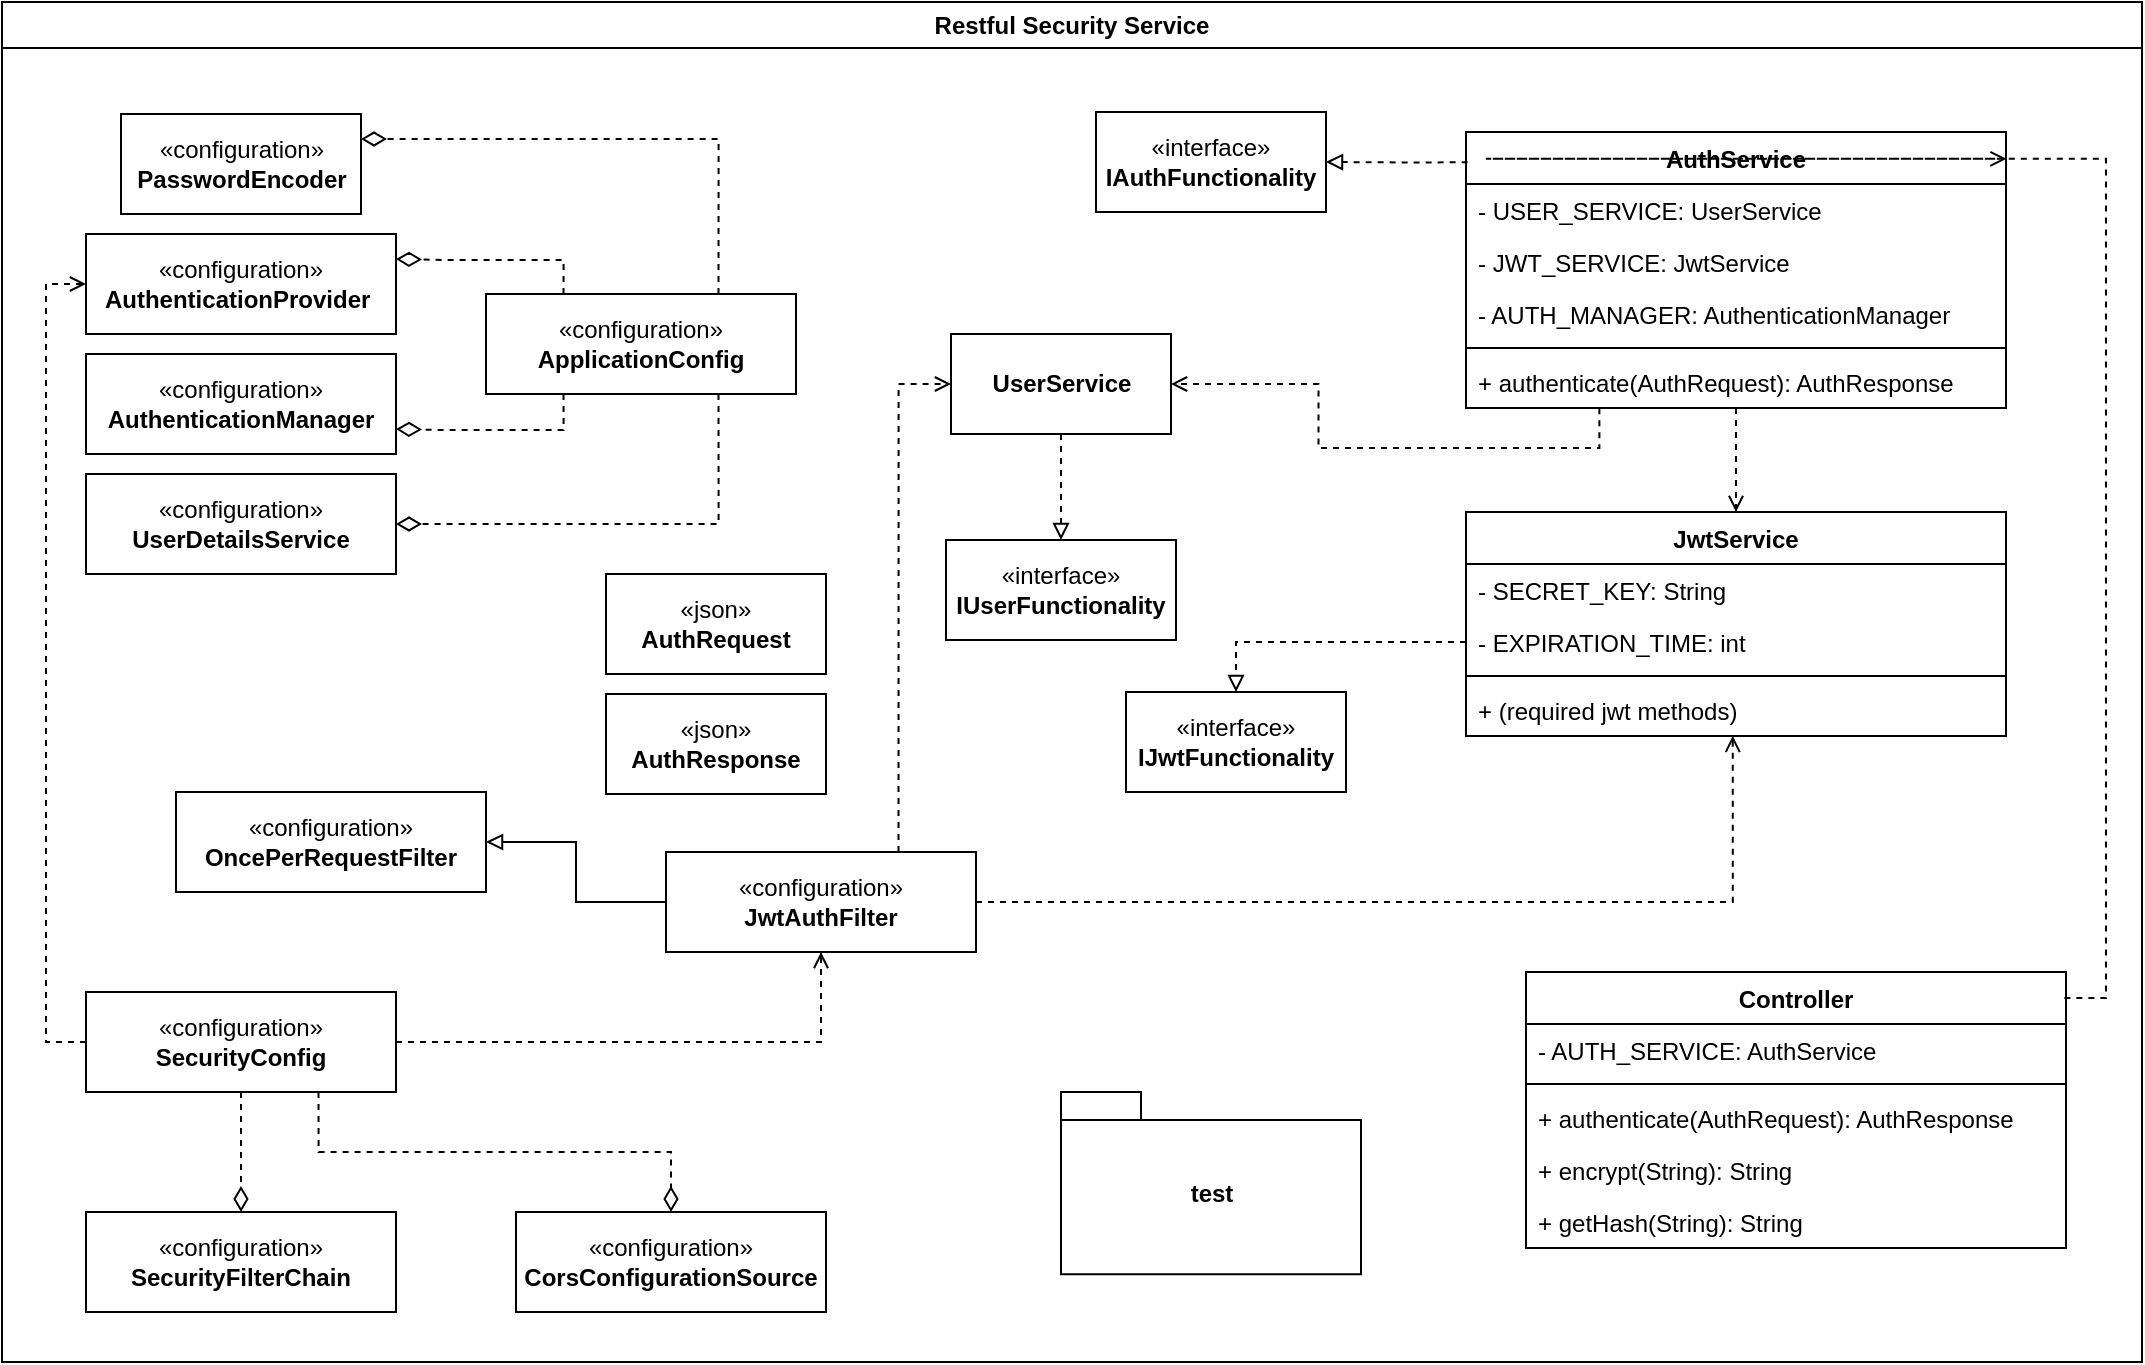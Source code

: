 <mxfile version="23.1.1" type="device">
  <diagram name="Page-1" id="jT2SBeqgrpjNxPlv2E6v">
    <mxGraphModel dx="1126" dy="785" grid="1" gridSize="10" guides="1" tooltips="1" connect="1" arrows="1" fold="1" page="1" pageScale="1" pageWidth="1100" pageHeight="850" math="0" shadow="0">
      <root>
        <mxCell id="0" />
        <mxCell id="1" parent="0" />
        <mxCell id="Uovh46UTTe6WOonXCwlF-132" value="Restful Security Service" style="swimlane;whiteSpace=wrap;html=1;startSize=23;" parent="1" vertex="1">
          <mxGeometry x="20" y="85" width="1070" height="680" as="geometry" />
        </mxCell>
        <mxCell id="wQ44f-bJAqMeGIP8EFis-25" value="test" style="shape=folder;fontStyle=1;spacingTop=10;tabWidth=40;tabHeight=14;tabPosition=left;html=1;whiteSpace=wrap;" parent="Uovh46UTTe6WOonXCwlF-132" vertex="1">
          <mxGeometry x="529.5" y="545.0" width="150" height="91.07" as="geometry" />
        </mxCell>
        <mxCell id="NYcZPSoy_YJI1oidksNC-1" value="«configuration»&lt;br&gt;&lt;b&gt;PasswordEncoder&lt;/b&gt;" style="html=1;whiteSpace=wrap;" vertex="1" parent="Uovh46UTTe6WOonXCwlF-132">
          <mxGeometry x="59.5" y="56" width="120" height="50" as="geometry" />
        </mxCell>
        <mxCell id="NYcZPSoy_YJI1oidksNC-2" value="«configuration»&lt;br&gt;&lt;b&gt;AuthenticationProvider&amp;nbsp;&lt;/b&gt;" style="html=1;whiteSpace=wrap;" vertex="1" parent="Uovh46UTTe6WOonXCwlF-132">
          <mxGeometry x="42" y="116" width="155" height="50" as="geometry" />
        </mxCell>
        <mxCell id="NYcZPSoy_YJI1oidksNC-3" value="«configuration»&lt;br&gt;&lt;b&gt;UserDetailsService&lt;/b&gt;" style="html=1;whiteSpace=wrap;" vertex="1" parent="Uovh46UTTe6WOonXCwlF-132">
          <mxGeometry x="42" y="236" width="155" height="50" as="geometry" />
        </mxCell>
        <mxCell id="NYcZPSoy_YJI1oidksNC-4" value="«configuration»&lt;br&gt;&lt;b&gt;AuthenticationManager&lt;/b&gt;" style="html=1;whiteSpace=wrap;" vertex="1" parent="Uovh46UTTe6WOonXCwlF-132">
          <mxGeometry x="42" y="176" width="155" height="50" as="geometry" />
        </mxCell>
        <mxCell id="NYcZPSoy_YJI1oidksNC-6" style="edgeStyle=orthogonalEdgeStyle;rounded=0;orthogonalLoop=1;jettySize=auto;html=1;entryX=1;entryY=0.25;entryDx=0;entryDy=0;exitX=0.75;exitY=0;exitDx=0;exitDy=0;endArrow=diamondThin;endFill=0;dashed=1;endSize=10;startSize=10;" edge="1" parent="Uovh46UTTe6WOonXCwlF-132" source="NYcZPSoy_YJI1oidksNC-5" target="NYcZPSoy_YJI1oidksNC-1">
          <mxGeometry relative="1" as="geometry" />
        </mxCell>
        <mxCell id="NYcZPSoy_YJI1oidksNC-7" style="edgeStyle=orthogonalEdgeStyle;rounded=0;orthogonalLoop=1;jettySize=auto;html=1;exitX=0.25;exitY=0;exitDx=0;exitDy=0;entryX=1;entryY=0.25;entryDx=0;entryDy=0;endArrow=diamondThin;endFill=0;dashed=1;endSize=10;startSize=10;" edge="1" parent="Uovh46UTTe6WOonXCwlF-132" source="NYcZPSoy_YJI1oidksNC-5" target="NYcZPSoy_YJI1oidksNC-2">
          <mxGeometry relative="1" as="geometry">
            <Array as="points">
              <mxPoint x="281" y="129" />
              <mxPoint x="220" y="129" />
            </Array>
          </mxGeometry>
        </mxCell>
        <mxCell id="NYcZPSoy_YJI1oidksNC-8" style="edgeStyle=orthogonalEdgeStyle;rounded=0;orthogonalLoop=1;jettySize=auto;html=1;exitX=0.25;exitY=1;exitDx=0;exitDy=0;entryX=1;entryY=0.75;entryDx=0;entryDy=0;endArrow=diamondThin;endFill=0;dashed=1;endSize=10;startSize=10;" edge="1" parent="Uovh46UTTe6WOonXCwlF-132" source="NYcZPSoy_YJI1oidksNC-5" target="NYcZPSoy_YJI1oidksNC-4">
          <mxGeometry relative="1" as="geometry">
            <Array as="points">
              <mxPoint x="281" y="214" />
              <mxPoint x="220" y="214" />
            </Array>
          </mxGeometry>
        </mxCell>
        <mxCell id="NYcZPSoy_YJI1oidksNC-9" style="edgeStyle=orthogonalEdgeStyle;rounded=0;orthogonalLoop=1;jettySize=auto;html=1;exitX=0.75;exitY=1;exitDx=0;exitDy=0;entryX=1;entryY=0.5;entryDx=0;entryDy=0;endArrow=diamondThin;endFill=0;dashed=1;endSize=10;startSize=10;" edge="1" parent="Uovh46UTTe6WOonXCwlF-132" source="NYcZPSoy_YJI1oidksNC-5" target="NYcZPSoy_YJI1oidksNC-3">
          <mxGeometry relative="1" as="geometry" />
        </mxCell>
        <mxCell id="NYcZPSoy_YJI1oidksNC-5" value="«configuration»&lt;br&gt;&lt;b&gt;ApplicationConfig&lt;/b&gt;" style="html=1;whiteSpace=wrap;" vertex="1" parent="Uovh46UTTe6WOonXCwlF-132">
          <mxGeometry x="242" y="146" width="155" height="50" as="geometry" />
        </mxCell>
        <mxCell id="NYcZPSoy_YJI1oidksNC-21" value="«json»&lt;br&gt;&lt;b&gt;AuthRequest&lt;/b&gt;" style="html=1;whiteSpace=wrap;" vertex="1" parent="Uovh46UTTe6WOonXCwlF-132">
          <mxGeometry x="302" y="286" width="110" height="50" as="geometry" />
        </mxCell>
        <mxCell id="NYcZPSoy_YJI1oidksNC-22" value="«json»&lt;br&gt;&lt;b&gt;AuthResponse&lt;/b&gt;" style="html=1;whiteSpace=wrap;" vertex="1" parent="Uovh46UTTe6WOonXCwlF-132">
          <mxGeometry x="302" y="346" width="110" height="50" as="geometry" />
        </mxCell>
        <mxCell id="NYcZPSoy_YJI1oidksNC-54" value="" style="edgeStyle=orthogonalEdgeStyle;rounded=0;orthogonalLoop=1;jettySize=auto;html=1;entryX=0.5;entryY=0;entryDx=0;entryDy=0;endArrow=open;endFill=0;dashed=1;" edge="1" parent="Uovh46UTTe6WOonXCwlF-132" source="NYcZPSoy_YJI1oidksNC-23" target="NYcZPSoy_YJI1oidksNC-36">
          <mxGeometry relative="1" as="geometry" />
        </mxCell>
        <mxCell id="NYcZPSoy_YJI1oidksNC-23" value="AuthService" style="swimlane;fontStyle=1;align=center;verticalAlign=top;childLayout=stackLayout;horizontal=1;startSize=26;horizontalStack=0;resizeParent=1;resizeParentMax=0;resizeLast=0;collapsible=1;marginBottom=0;whiteSpace=wrap;html=1;" vertex="1" parent="Uovh46UTTe6WOonXCwlF-132">
          <mxGeometry x="732" y="65" width="270" height="138" as="geometry" />
        </mxCell>
        <mxCell id="NYcZPSoy_YJI1oidksNC-24" value="- USER_SERVICE: UserService" style="text;strokeColor=none;fillColor=none;align=left;verticalAlign=top;spacingLeft=4;spacingRight=4;overflow=hidden;rotatable=0;points=[[0,0.5],[1,0.5]];portConstraint=eastwest;whiteSpace=wrap;html=1;" vertex="1" parent="NYcZPSoy_YJI1oidksNC-23">
          <mxGeometry y="26" width="270" height="26" as="geometry" />
        </mxCell>
        <mxCell id="NYcZPSoy_YJI1oidksNC-27" value="- JWT_SERVICE: JwtService" style="text;strokeColor=none;fillColor=none;align=left;verticalAlign=top;spacingLeft=4;spacingRight=4;overflow=hidden;rotatable=0;points=[[0,0.5],[1,0.5]];portConstraint=eastwest;whiteSpace=wrap;html=1;" vertex="1" parent="NYcZPSoy_YJI1oidksNC-23">
          <mxGeometry y="52" width="270" height="26" as="geometry" />
        </mxCell>
        <mxCell id="NYcZPSoy_YJI1oidksNC-28" value="- AUTH_MANAGER: AuthenticationManager" style="text;strokeColor=none;fillColor=none;align=left;verticalAlign=top;spacingLeft=4;spacingRight=4;overflow=hidden;rotatable=0;points=[[0,0.5],[1,0.5]];portConstraint=eastwest;whiteSpace=wrap;html=1;" vertex="1" parent="NYcZPSoy_YJI1oidksNC-23">
          <mxGeometry y="78" width="270" height="26" as="geometry" />
        </mxCell>
        <mxCell id="NYcZPSoy_YJI1oidksNC-25" value="" style="line;strokeWidth=1;fillColor=none;align=left;verticalAlign=middle;spacingTop=-1;spacingLeft=3;spacingRight=3;rotatable=0;labelPosition=right;points=[];portConstraint=eastwest;strokeColor=inherit;" vertex="1" parent="NYcZPSoy_YJI1oidksNC-23">
          <mxGeometry y="104" width="270" height="8" as="geometry" />
        </mxCell>
        <mxCell id="NYcZPSoy_YJI1oidksNC-26" value="+ authenticate(AuthRequest): AuthResponse" style="text;strokeColor=none;fillColor=none;align=left;verticalAlign=top;spacingLeft=4;spacingRight=4;overflow=hidden;rotatable=0;points=[[0,0.5],[1,0.5]];portConstraint=eastwest;whiteSpace=wrap;html=1;" vertex="1" parent="NYcZPSoy_YJI1oidksNC-23">
          <mxGeometry y="112" width="270" height="26" as="geometry" />
        </mxCell>
        <mxCell id="NYcZPSoy_YJI1oidksNC-50" value="" style="edgeStyle=orthogonalEdgeStyle;rounded=0;orthogonalLoop=1;jettySize=auto;html=1;endArrow=block;endFill=0;dashed=1;exitX=0;exitY=0.5;exitDx=0;exitDy=0;entryX=0.5;entryY=0;entryDx=0;entryDy=0;" edge="1" parent="Uovh46UTTe6WOonXCwlF-132" source="NYcZPSoy_YJI1oidksNC-38" target="NYcZPSoy_YJI1oidksNC-74">
          <mxGeometry relative="1" as="geometry">
            <mxPoint x="1062" y="311" as="targetPoint" />
          </mxGeometry>
        </mxCell>
        <mxCell id="NYcZPSoy_YJI1oidksNC-36" value="JwtService" style="swimlane;fontStyle=1;align=center;verticalAlign=top;childLayout=stackLayout;horizontal=1;startSize=26;horizontalStack=0;resizeParent=1;resizeParentMax=0;resizeLast=0;collapsible=1;marginBottom=0;whiteSpace=wrap;html=1;" vertex="1" parent="Uovh46UTTe6WOonXCwlF-132">
          <mxGeometry x="732" y="255" width="270" height="112" as="geometry" />
        </mxCell>
        <mxCell id="NYcZPSoy_YJI1oidksNC-37" value="- SECRET_KEY: String" style="text;strokeColor=none;fillColor=none;align=left;verticalAlign=top;spacingLeft=4;spacingRight=4;overflow=hidden;rotatable=0;points=[[0,0.5],[1,0.5]];portConstraint=eastwest;whiteSpace=wrap;html=1;" vertex="1" parent="NYcZPSoy_YJI1oidksNC-36">
          <mxGeometry y="26" width="270" height="26" as="geometry" />
        </mxCell>
        <mxCell id="NYcZPSoy_YJI1oidksNC-38" value="- EXPIRATION_TIME: int" style="text;strokeColor=none;fillColor=none;align=left;verticalAlign=top;spacingLeft=4;spacingRight=4;overflow=hidden;rotatable=0;points=[[0,0.5],[1,0.5]];portConstraint=eastwest;whiteSpace=wrap;html=1;" vertex="1" parent="NYcZPSoy_YJI1oidksNC-36">
          <mxGeometry y="52" width="270" height="26" as="geometry" />
        </mxCell>
        <mxCell id="NYcZPSoy_YJI1oidksNC-40" value="" style="line;strokeWidth=1;fillColor=none;align=left;verticalAlign=middle;spacingTop=-1;spacingLeft=3;spacingRight=3;rotatable=0;labelPosition=right;points=[];portConstraint=eastwest;strokeColor=inherit;" vertex="1" parent="NYcZPSoy_YJI1oidksNC-36">
          <mxGeometry y="78" width="270" height="8" as="geometry" />
        </mxCell>
        <mxCell id="NYcZPSoy_YJI1oidksNC-41" value="+ (required jwt methods)" style="text;strokeColor=none;fillColor=none;align=left;verticalAlign=top;spacingLeft=4;spacingRight=4;overflow=hidden;rotatable=0;points=[[0,0.5],[1,0.5]];portConstraint=eastwest;whiteSpace=wrap;html=1;" vertex="1" parent="NYcZPSoy_YJI1oidksNC-36">
          <mxGeometry y="86" width="270" height="26" as="geometry" />
        </mxCell>
        <mxCell id="NYcZPSoy_YJI1oidksNC-42" value="«interface»&lt;br&gt;&lt;b&gt;IAuthFunctionality&lt;/b&gt;" style="html=1;whiteSpace=wrap;" vertex="1" parent="Uovh46UTTe6WOonXCwlF-132">
          <mxGeometry x="547" y="55" width="115" height="50" as="geometry" />
        </mxCell>
        <mxCell id="NYcZPSoy_YJI1oidksNC-61" style="edgeStyle=orthogonalEdgeStyle;rounded=0;orthogonalLoop=1;jettySize=auto;html=1;exitX=0;exitY=0.5;exitDx=0;exitDy=0;entryX=1;entryY=0.5;entryDx=0;entryDy=0;endArrow=block;endFill=0;" edge="1" parent="Uovh46UTTe6WOonXCwlF-132" source="NYcZPSoy_YJI1oidksNC-45" target="NYcZPSoy_YJI1oidksNC-66">
          <mxGeometry relative="1" as="geometry">
            <mxPoint x="269.5" y="445" as="targetPoint" />
          </mxGeometry>
        </mxCell>
        <mxCell id="NYcZPSoy_YJI1oidksNC-62" style="edgeStyle=orthogonalEdgeStyle;rounded=0;orthogonalLoop=1;jettySize=auto;html=1;exitX=0.75;exitY=0;exitDx=0;exitDy=0;entryX=0;entryY=0.5;entryDx=0;entryDy=0;endArrow=open;endFill=0;dashed=1;" edge="1" parent="Uovh46UTTe6WOonXCwlF-132" source="NYcZPSoy_YJI1oidksNC-45" target="NYcZPSoy_YJI1oidksNC-35">
          <mxGeometry relative="1" as="geometry" />
        </mxCell>
        <mxCell id="NYcZPSoy_YJI1oidksNC-45" value="«configuration»&lt;br&gt;&lt;b&gt;JwtAuthFilter&lt;/b&gt;" style="html=1;whiteSpace=wrap;" vertex="1" parent="Uovh46UTTe6WOonXCwlF-132">
          <mxGeometry x="332" y="425" width="155" height="50" as="geometry" />
        </mxCell>
        <mxCell id="NYcZPSoy_YJI1oidksNC-64" style="edgeStyle=orthogonalEdgeStyle;rounded=0;orthogonalLoop=1;jettySize=auto;html=1;exitX=1;exitY=0.5;exitDx=0;exitDy=0;entryX=0.5;entryY=1;entryDx=0;entryDy=0;endArrow=open;endFill=0;dashed=1;" edge="1" parent="Uovh46UTTe6WOonXCwlF-132" source="NYcZPSoy_YJI1oidksNC-46" target="NYcZPSoy_YJI1oidksNC-45">
          <mxGeometry relative="1" as="geometry">
            <Array as="points">
              <mxPoint x="410" y="520" />
            </Array>
          </mxGeometry>
        </mxCell>
        <mxCell id="NYcZPSoy_YJI1oidksNC-65" style="edgeStyle=orthogonalEdgeStyle;rounded=0;orthogonalLoop=1;jettySize=auto;html=1;exitX=0;exitY=0.5;exitDx=0;exitDy=0;entryX=0;entryY=0.5;entryDx=0;entryDy=0;endArrow=open;endFill=0;dashed=1;" edge="1" parent="Uovh46UTTe6WOonXCwlF-132" source="NYcZPSoy_YJI1oidksNC-46" target="NYcZPSoy_YJI1oidksNC-2">
          <mxGeometry relative="1" as="geometry" />
        </mxCell>
        <mxCell id="NYcZPSoy_YJI1oidksNC-69" value="" style="edgeStyle=orthogonalEdgeStyle;rounded=0;orthogonalLoop=1;jettySize=auto;html=1;endArrow=diamondThin;endFill=0;dashed=1;endSize=10;startSize=10;" edge="1" parent="Uovh46UTTe6WOonXCwlF-132" source="NYcZPSoy_YJI1oidksNC-46" target="NYcZPSoy_YJI1oidksNC-67">
          <mxGeometry relative="1" as="geometry" />
        </mxCell>
        <mxCell id="NYcZPSoy_YJI1oidksNC-70" style="edgeStyle=orthogonalEdgeStyle;rounded=0;orthogonalLoop=1;jettySize=auto;html=1;exitX=0.75;exitY=1;exitDx=0;exitDy=0;entryX=0.5;entryY=0;entryDx=0;entryDy=0;endArrow=diamondThin;endFill=0;dashed=1;endSize=10;startSize=10;" edge="1" parent="Uovh46UTTe6WOonXCwlF-132" source="NYcZPSoy_YJI1oidksNC-46" target="NYcZPSoy_YJI1oidksNC-68">
          <mxGeometry relative="1" as="geometry" />
        </mxCell>
        <mxCell id="NYcZPSoy_YJI1oidksNC-46" value="«configuration»&lt;br&gt;&lt;b&gt;SecurityConfig&lt;/b&gt;" style="html=1;whiteSpace=wrap;" vertex="1" parent="Uovh46UTTe6WOonXCwlF-132">
          <mxGeometry x="42" y="495" width="155" height="50" as="geometry" />
        </mxCell>
        <mxCell id="NYcZPSoy_YJI1oidksNC-44" value="«interface»&lt;br&gt;&lt;b&gt;IUserFunctionality&lt;/b&gt;" style="html=1;whiteSpace=wrap;" vertex="1" parent="Uovh46UTTe6WOonXCwlF-132">
          <mxGeometry x="472" y="269" width="115" height="50" as="geometry" />
        </mxCell>
        <mxCell id="NYcZPSoy_YJI1oidksNC-53" value="" style="edgeStyle=orthogonalEdgeStyle;rounded=0;orthogonalLoop=1;jettySize=auto;html=1;endArrow=block;endFill=0;dashed=1;" edge="1" parent="Uovh46UTTe6WOonXCwlF-132" source="NYcZPSoy_YJI1oidksNC-35" target="NYcZPSoy_YJI1oidksNC-44">
          <mxGeometry relative="1" as="geometry" />
        </mxCell>
        <mxCell id="NYcZPSoy_YJI1oidksNC-35" value="&lt;b&gt;UserService&lt;/b&gt;" style="html=1;whiteSpace=wrap;" vertex="1" parent="Uovh46UTTe6WOonXCwlF-132">
          <mxGeometry x="474.5" y="166" width="110" height="50" as="geometry" />
        </mxCell>
        <mxCell id="NYcZPSoy_YJI1oidksNC-55" style="edgeStyle=orthogonalEdgeStyle;rounded=0;orthogonalLoop=1;jettySize=auto;html=1;exitX=0.247;exitY=1.007;exitDx=0;exitDy=0;entryX=1;entryY=0.5;entryDx=0;entryDy=0;exitPerimeter=0;endArrow=open;endFill=0;dashed=1;" edge="1" parent="Uovh46UTTe6WOonXCwlF-132" source="NYcZPSoy_YJI1oidksNC-26" target="NYcZPSoy_YJI1oidksNC-35">
          <mxGeometry relative="1" as="geometry" />
        </mxCell>
        <mxCell id="NYcZPSoy_YJI1oidksNC-63" style="edgeStyle=orthogonalEdgeStyle;rounded=0;orthogonalLoop=1;jettySize=auto;html=1;exitX=1;exitY=0.5;exitDx=0;exitDy=0;entryX=0.494;entryY=0.997;entryDx=0;entryDy=0;entryPerimeter=0;endArrow=open;endFill=0;dashed=1;" edge="1" parent="Uovh46UTTe6WOonXCwlF-132" source="NYcZPSoy_YJI1oidksNC-45" target="NYcZPSoy_YJI1oidksNC-41">
          <mxGeometry relative="1" as="geometry" />
        </mxCell>
        <mxCell id="NYcZPSoy_YJI1oidksNC-66" value="«configuration»&lt;br&gt;&lt;b&gt;OncePerRequestFilter&lt;/b&gt;" style="html=1;whiteSpace=wrap;" vertex="1" parent="Uovh46UTTe6WOonXCwlF-132">
          <mxGeometry x="87" y="395" width="155" height="50" as="geometry" />
        </mxCell>
        <mxCell id="NYcZPSoy_YJI1oidksNC-67" value="«configuration»&lt;br&gt;&lt;b&gt;SecurityFilterChain&lt;/b&gt;" style="html=1;whiteSpace=wrap;" vertex="1" parent="Uovh46UTTe6WOonXCwlF-132">
          <mxGeometry x="42" y="605" width="155" height="50" as="geometry" />
        </mxCell>
        <mxCell id="NYcZPSoy_YJI1oidksNC-68" value="«configuration»&lt;br&gt;&lt;b&gt;CorsConfigurationSource&lt;/b&gt;" style="html=1;whiteSpace=wrap;" vertex="1" parent="Uovh46UTTe6WOonXCwlF-132">
          <mxGeometry x="257" y="605" width="155" height="50" as="geometry" />
        </mxCell>
        <mxCell id="NYcZPSoy_YJI1oidksNC-73" style="edgeStyle=orthogonalEdgeStyle;rounded=0;orthogonalLoop=1;jettySize=auto;html=1;exitX=0.003;exitY=0.11;exitDx=0;exitDy=0;entryX=1;entryY=0.5;entryDx=0;entryDy=0;exitPerimeter=0;endArrow=block;endFill=0;dashed=1;" edge="1" parent="Uovh46UTTe6WOonXCwlF-132" source="NYcZPSoy_YJI1oidksNC-23" target="NYcZPSoy_YJI1oidksNC-42">
          <mxGeometry relative="1" as="geometry" />
        </mxCell>
        <mxCell id="NYcZPSoy_YJI1oidksNC-74" value="«interface»&lt;br&gt;&lt;b&gt;IJwtFunctionality&lt;/b&gt;" style="html=1;whiteSpace=wrap;" vertex="1" parent="Uovh46UTTe6WOonXCwlF-132">
          <mxGeometry x="562" y="345" width="110" height="50" as="geometry" />
        </mxCell>
        <mxCell id="NYcZPSoy_YJI1oidksNC-89" value="Controller" style="swimlane;fontStyle=1;align=center;verticalAlign=top;childLayout=stackLayout;horizontal=1;startSize=26;horizontalStack=0;resizeParent=1;resizeParentMax=0;resizeLast=0;collapsible=1;marginBottom=0;whiteSpace=wrap;html=1;" vertex="1" parent="Uovh46UTTe6WOonXCwlF-132">
          <mxGeometry x="762" y="485" width="270" height="138" as="geometry" />
        </mxCell>
        <mxCell id="NYcZPSoy_YJI1oidksNC-90" value="- AUTH_SERVICE: AuthService" style="text;strokeColor=none;fillColor=none;align=left;verticalAlign=top;spacingLeft=4;spacingRight=4;overflow=hidden;rotatable=0;points=[[0,0.5],[1,0.5]];portConstraint=eastwest;whiteSpace=wrap;html=1;" vertex="1" parent="NYcZPSoy_YJI1oidksNC-89">
          <mxGeometry y="26" width="270" height="26" as="geometry" />
        </mxCell>
        <mxCell id="NYcZPSoy_YJI1oidksNC-93" value="" style="line;strokeWidth=1;fillColor=none;align=left;verticalAlign=middle;spacingTop=-1;spacingLeft=3;spacingRight=3;rotatable=0;labelPosition=right;points=[];portConstraint=eastwest;strokeColor=inherit;" vertex="1" parent="NYcZPSoy_YJI1oidksNC-89">
          <mxGeometry y="52" width="270" height="8" as="geometry" />
        </mxCell>
        <mxCell id="NYcZPSoy_YJI1oidksNC-94" value="+ authenticate(AuthRequest): AuthResponse" style="text;strokeColor=none;fillColor=none;align=left;verticalAlign=top;spacingLeft=4;spacingRight=4;overflow=hidden;rotatable=0;points=[[0,0.5],[1,0.5]];portConstraint=eastwest;whiteSpace=wrap;html=1;" vertex="1" parent="NYcZPSoy_YJI1oidksNC-89">
          <mxGeometry y="60" width="270" height="26" as="geometry" />
        </mxCell>
        <mxCell id="NYcZPSoy_YJI1oidksNC-96" value="+ encrypt(String): String" style="text;strokeColor=none;fillColor=none;align=left;verticalAlign=top;spacingLeft=4;spacingRight=4;overflow=hidden;rotatable=0;points=[[0,0.5],[1,0.5]];portConstraint=eastwest;whiteSpace=wrap;html=1;" vertex="1" parent="NYcZPSoy_YJI1oidksNC-89">
          <mxGeometry y="86" width="270" height="26" as="geometry" />
        </mxCell>
        <mxCell id="NYcZPSoy_YJI1oidksNC-95" value="+ getHash(String): String" style="text;strokeColor=none;fillColor=none;align=left;verticalAlign=top;spacingLeft=4;spacingRight=4;overflow=hidden;rotatable=0;points=[[0,0.5],[1,0.5]];portConstraint=eastwest;whiteSpace=wrap;html=1;" vertex="1" parent="NYcZPSoy_YJI1oidksNC-89">
          <mxGeometry y="112" width="270" height="26" as="geometry" />
        </mxCell>
        <mxCell id="NYcZPSoy_YJI1oidksNC-97" style="edgeStyle=orthogonalEdgeStyle;rounded=0;orthogonalLoop=1;jettySize=auto;html=1;entryX=1.001;entryY=0.097;entryDx=0;entryDy=0;entryPerimeter=0;exitX=0.997;exitY=0.094;exitDx=0;exitDy=0;exitPerimeter=0;endArrow=open;endFill=0;dashed=1;" edge="1" parent="Uovh46UTTe6WOonXCwlF-132" source="NYcZPSoy_YJI1oidksNC-89" target="NYcZPSoy_YJI1oidksNC-23">
          <mxGeometry relative="1" as="geometry" />
        </mxCell>
      </root>
    </mxGraphModel>
  </diagram>
</mxfile>
